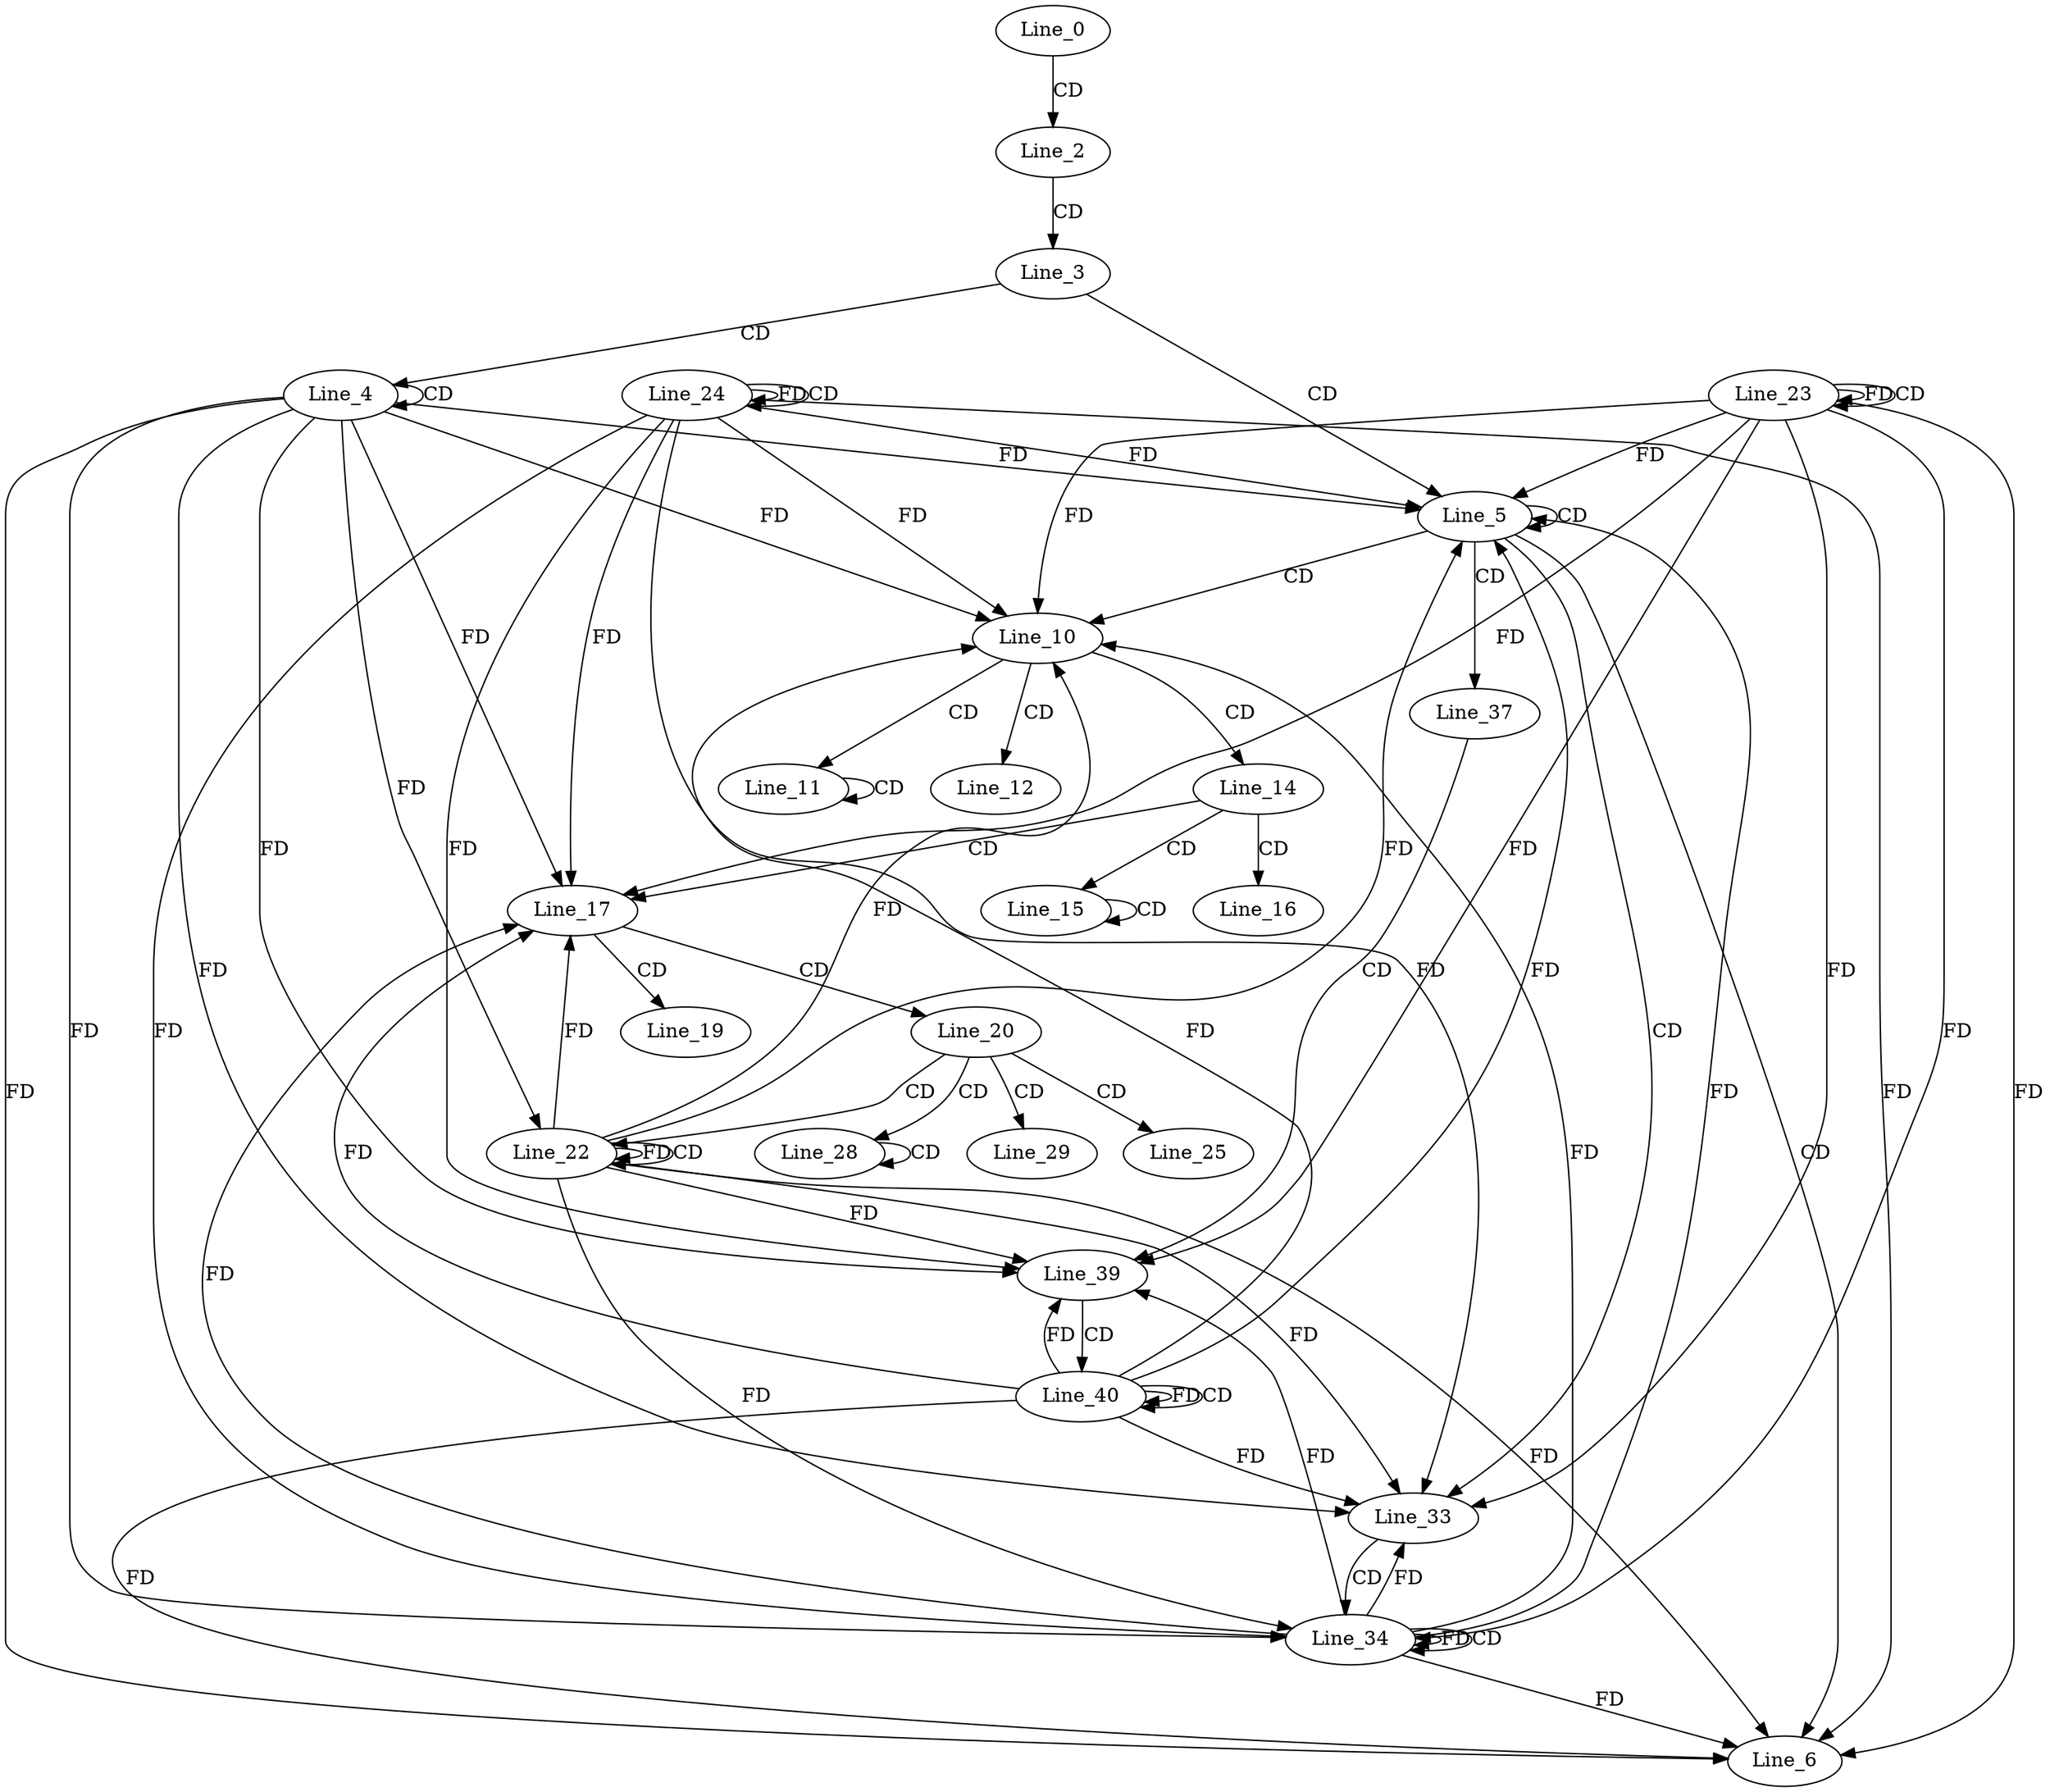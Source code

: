 digraph G {
  Line_0;
  Line_2;
  Line_3;
  Line_4;
  Line_4;
  Line_5;
  Line_6;
  Line_10;
  Line_11;
  Line_11;
  Line_12;
  Line_14;
  Line_15;
  Line_15;
  Line_16;
  Line_17;
  Line_19;
  Line_20;
  Line_22;
  Line_22;
  Line_23;
  Line_23;
  Line_24;
  Line_24;
  Line_25;
  Line_28;
  Line_28;
  Line_29;
  Line_33;
  Line_34;
  Line_34;
  Line_37;
  Line_39;
  Line_40;
  Line_40;
  Line_0 -> Line_2 [ label="CD" ];
  Line_2 -> Line_3 [ label="CD" ];
  Line_3 -> Line_4 [ label="CD" ];
  Line_4 -> Line_4 [ label="CD" ];
  Line_3 -> Line_5 [ label="CD" ];
  Line_5 -> Line_5 [ label="CD" ];
  Line_4 -> Line_5 [ label="FD" ];
  Line_5 -> Line_6 [ label="CD" ];
  Line_4 -> Line_6 [ label="FD" ];
  Line_5 -> Line_10 [ label="CD" ];
  Line_4 -> Line_10 [ label="FD" ];
  Line_10 -> Line_11 [ label="CD" ];
  Line_11 -> Line_11 [ label="CD" ];
  Line_10 -> Line_12 [ label="CD" ];
  Line_10 -> Line_14 [ label="CD" ];
  Line_14 -> Line_15 [ label="CD" ];
  Line_15 -> Line_15 [ label="CD" ];
  Line_14 -> Line_16 [ label="CD" ];
  Line_14 -> Line_17 [ label="CD" ];
  Line_4 -> Line_17 [ label="FD" ];
  Line_17 -> Line_19 [ label="CD" ];
  Line_17 -> Line_20 [ label="CD" ];
  Line_20 -> Line_22 [ label="CD" ];
  Line_22 -> Line_22 [ label="FD" ];
  Line_4 -> Line_22 [ label="FD" ];
  Line_22 -> Line_22 [ label="CD" ];
  Line_23 -> Line_23 [ label="FD" ];
  Line_23 -> Line_23 [ label="CD" ];
  Line_24 -> Line_24 [ label="FD" ];
  Line_24 -> Line_24 [ label="CD" ];
  Line_20 -> Line_25 [ label="CD" ];
  Line_20 -> Line_28 [ label="CD" ];
  Line_28 -> Line_28 [ label="CD" ];
  Line_20 -> Line_29 [ label="CD" ];
  Line_5 -> Line_33 [ label="CD" ];
  Line_22 -> Line_33 [ label="FD" ];
  Line_23 -> Line_33 [ label="FD" ];
  Line_24 -> Line_33 [ label="FD" ];
  Line_4 -> Line_33 [ label="FD" ];
  Line_33 -> Line_34 [ label="CD" ];
  Line_22 -> Line_34 [ label="FD" ];
  Line_23 -> Line_34 [ label="FD" ];
  Line_24 -> Line_34 [ label="FD" ];
  Line_34 -> Line_34 [ label="FD" ];
  Line_4 -> Line_34 [ label="FD" ];
  Line_34 -> Line_34 [ label="CD" ];
  Line_5 -> Line_37 [ label="CD" ];
  Line_37 -> Line_39 [ label="CD" ];
  Line_22 -> Line_39 [ label="FD" ];
  Line_23 -> Line_39 [ label="FD" ];
  Line_24 -> Line_39 [ label="FD" ];
  Line_34 -> Line_39 [ label="FD" ];
  Line_4 -> Line_39 [ label="FD" ];
  Line_39 -> Line_40 [ label="CD" ];
  Line_40 -> Line_40 [ label="FD" ];
  Line_40 -> Line_40 [ label="CD" ];
  Line_22 -> Line_5 [ label="FD" ];
  Line_23 -> Line_5 [ label="FD" ];
  Line_24 -> Line_5 [ label="FD" ];
  Line_34 -> Line_5 [ label="FD" ];
  Line_40 -> Line_5 [ label="FD" ];
  Line_22 -> Line_6 [ label="FD" ];
  Line_23 -> Line_6 [ label="FD" ];
  Line_24 -> Line_6 [ label="FD" ];
  Line_34 -> Line_6 [ label="FD" ];
  Line_40 -> Line_6 [ label="FD" ];
  Line_22 -> Line_10 [ label="FD" ];
  Line_23 -> Line_10 [ label="FD" ];
  Line_24 -> Line_10 [ label="FD" ];
  Line_34 -> Line_10 [ label="FD" ];
  Line_40 -> Line_10 [ label="FD" ];
  Line_22 -> Line_17 [ label="FD" ];
  Line_23 -> Line_17 [ label="FD" ];
  Line_24 -> Line_17 [ label="FD" ];
  Line_34 -> Line_17 [ label="FD" ];
  Line_40 -> Line_17 [ label="FD" ];
  Line_34 -> Line_33 [ label="FD" ];
  Line_40 -> Line_33 [ label="FD" ];
  Line_40 -> Line_39 [ label="FD" ];
}
